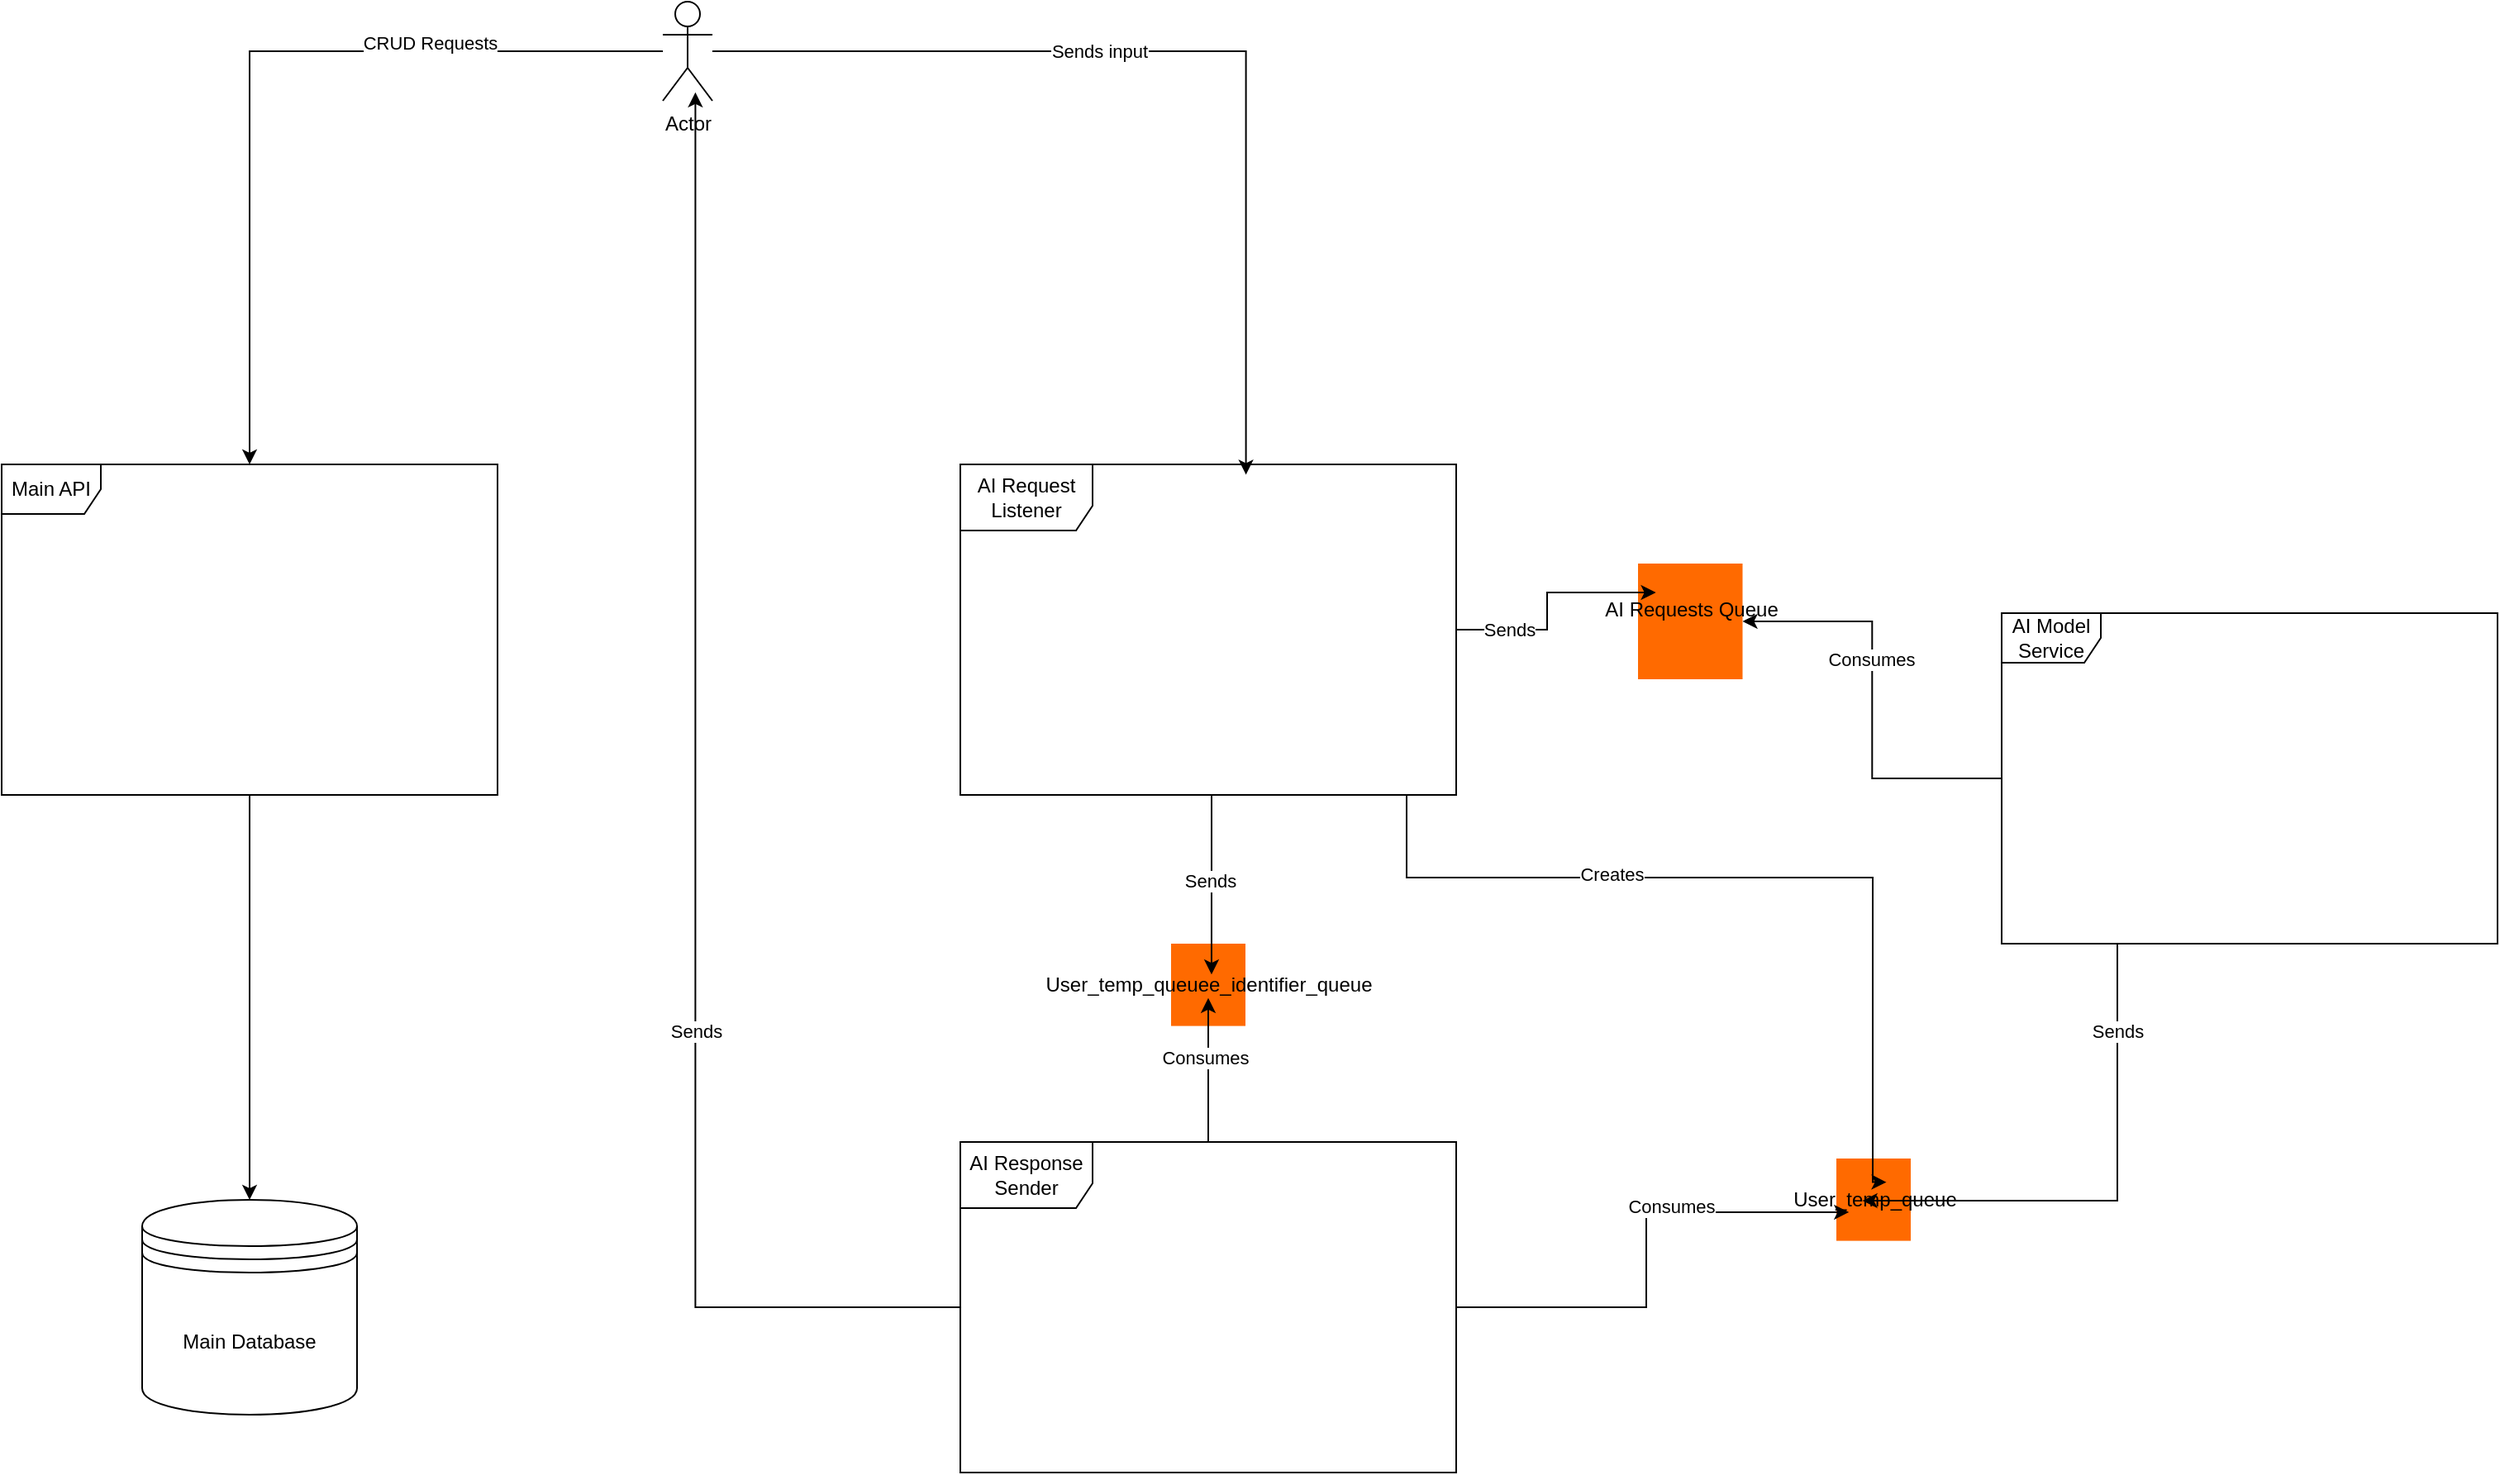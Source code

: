 <mxfile version="26.2.8">
  <diagram name="Сторінка-1" id="XNulMYLhtcbOYDfFZXsu">
    <mxGraphModel dx="1783" dy="931" grid="1" gridSize="10" guides="1" tooltips="1" connect="1" arrows="1" fold="1" page="1" pageScale="1" pageWidth="827" pageHeight="1169" math="0" shadow="0">
      <root>
        <mxCell id="0" />
        <mxCell id="1" parent="0" />
        <mxCell id="lepU7hrWr_92_5xSH01T-1" value="Main Database" style="shape=datastore;whiteSpace=wrap;html=1;" parent="1" vertex="1">
          <mxGeometry x="145" y="755" width="130" height="130" as="geometry" />
        </mxCell>
        <mxCell id="L38A_jF9HhfVVOlinVo5-14" style="edgeStyle=orthogonalEdgeStyle;rounded=0;orthogonalLoop=1;jettySize=auto;html=1;" edge="1" parent="1" source="L38A_jF9HhfVVOlinVo5-2" target="lepU7hrWr_92_5xSH01T-1">
          <mxGeometry relative="1" as="geometry" />
        </mxCell>
        <mxCell id="L38A_jF9HhfVVOlinVo5-2" value="Main API" style="shape=umlFrame;whiteSpace=wrap;html=1;pointerEvents=0;" vertex="1" parent="1">
          <mxGeometry x="60" y="310" width="300" height="200" as="geometry" />
        </mxCell>
        <mxCell id="L38A_jF9HhfVVOlinVo5-3" value="AI Request Listener" style="shape=umlFrame;whiteSpace=wrap;html=1;pointerEvents=0;width=80;height=40;" vertex="1" parent="1">
          <mxGeometry x="640" y="310" width="300" height="200" as="geometry" />
        </mxCell>
        <mxCell id="L38A_jF9HhfVVOlinVo5-4" value="AI Response Sender" style="shape=umlFrame;whiteSpace=wrap;html=1;pointerEvents=0;width=80;height=40;" vertex="1" parent="1">
          <mxGeometry x="640" y="720" width="300" height="200" as="geometry" />
        </mxCell>
        <mxCell id="L38A_jF9HhfVVOlinVo5-42" style="edgeStyle=orthogonalEdgeStyle;rounded=0;orthogonalLoop=1;jettySize=auto;html=1;" edge="1" parent="1" source="L38A_jF9HhfVVOlinVo5-5" target="L38A_jF9HhfVVOlinVo5-22">
          <mxGeometry relative="1" as="geometry" />
        </mxCell>
        <mxCell id="L38A_jF9HhfVVOlinVo5-43" value="Consumes" style="edgeLabel;html=1;align=center;verticalAlign=middle;resizable=0;points=[];" vertex="1" connectable="0" parent="L38A_jF9HhfVVOlinVo5-42">
          <mxGeometry x="0.197" y="1" relative="1" as="geometry">
            <mxPoint as="offset" />
          </mxGeometry>
        </mxCell>
        <mxCell id="L38A_jF9HhfVVOlinVo5-5" value="AI Model Service" style="shape=umlFrame;whiteSpace=wrap;html=1;pointerEvents=0;" vertex="1" parent="1">
          <mxGeometry x="1270" y="400" width="300" height="200" as="geometry" />
        </mxCell>
        <mxCell id="L38A_jF9HhfVVOlinVo5-13" style="edgeStyle=orthogonalEdgeStyle;rounded=0;orthogonalLoop=1;jettySize=auto;html=1;" edge="1" parent="1" source="L38A_jF9HhfVVOlinVo5-8" target="L38A_jF9HhfVVOlinVo5-2">
          <mxGeometry relative="1" as="geometry" />
        </mxCell>
        <mxCell id="L38A_jF9HhfVVOlinVo5-19" value="CRUD Requests" style="edgeLabel;html=1;align=center;verticalAlign=middle;resizable=0;points=[];" vertex="1" connectable="0" parent="L38A_jF9HhfVVOlinVo5-13">
          <mxGeometry x="-0.43" y="-5" relative="1" as="geometry">
            <mxPoint x="1" as="offset" />
          </mxGeometry>
        </mxCell>
        <mxCell id="L38A_jF9HhfVVOlinVo5-8" value="Actor" style="shape=umlActor;verticalLabelPosition=bottom;verticalAlign=top;html=1;" vertex="1" parent="1">
          <mxGeometry x="460" y="30" width="30" height="60" as="geometry" />
        </mxCell>
        <mxCell id="L38A_jF9HhfVVOlinVo5-15" style="edgeStyle=orthogonalEdgeStyle;rounded=0;orthogonalLoop=1;jettySize=auto;html=1;entryX=0.576;entryY=0.031;entryDx=0;entryDy=0;entryPerimeter=0;" edge="1" parent="1" source="L38A_jF9HhfVVOlinVo5-8" target="L38A_jF9HhfVVOlinVo5-3">
          <mxGeometry relative="1" as="geometry" />
        </mxCell>
        <mxCell id="L38A_jF9HhfVVOlinVo5-20" value="Sends input" style="edgeLabel;html=1;align=center;verticalAlign=middle;resizable=0;points=[];" vertex="1" connectable="0" parent="L38A_jF9HhfVVOlinVo5-15">
          <mxGeometry x="-0.193" relative="1" as="geometry">
            <mxPoint as="offset" />
          </mxGeometry>
        </mxCell>
        <mxCell id="L38A_jF9HhfVVOlinVo5-18" style="edgeStyle=orthogonalEdgeStyle;rounded=0;orthogonalLoop=1;jettySize=auto;html=1;entryX=0.657;entryY=0.915;entryDx=0;entryDy=0;entryPerimeter=0;" edge="1" parent="1" source="L38A_jF9HhfVVOlinVo5-4" target="L38A_jF9HhfVVOlinVo5-8">
          <mxGeometry relative="1" as="geometry" />
        </mxCell>
        <mxCell id="L38A_jF9HhfVVOlinVo5-49" value="Sends" style="edgeLabel;html=1;align=center;verticalAlign=middle;resizable=0;points=[];" vertex="1" connectable="0" parent="L38A_jF9HhfVVOlinVo5-18">
          <mxGeometry x="-0.269" relative="1" as="geometry">
            <mxPoint as="offset" />
          </mxGeometry>
        </mxCell>
        <mxCell id="L38A_jF9HhfVVOlinVo5-22" value="AI Requests Queue&lt;div&gt;&lt;br&gt;&lt;/div&gt;" style="points=[];aspect=fixed;html=1;align=center;shadow=0;dashed=0;fillColor=#FF6A00;strokeColor=none;shape=mxgraph.alibaba_cloud.mq_message_queue;" vertex="1" parent="1">
          <mxGeometry x="1050" y="370" width="63.25" height="70" as="geometry" />
        </mxCell>
        <mxCell id="L38A_jF9HhfVVOlinVo5-23" value="User_temp_queuee_identifier_queue" style="points=[];aspect=fixed;html=1;align=center;shadow=0;dashed=0;fillColor=#FF6A00;strokeColor=none;shape=mxgraph.alibaba_cloud.mq_message_queue;" vertex="1" parent="1">
          <mxGeometry x="767.5" y="600" width="45" height="49.8" as="geometry" />
        </mxCell>
        <mxCell id="L38A_jF9HhfVVOlinVo5-24" value="User_temp_queue" style="points=[];aspect=fixed;html=1;align=center;shadow=0;dashed=0;fillColor=#FF6A00;strokeColor=none;shape=mxgraph.alibaba_cloud.mq_message_queue;" vertex="1" parent="1">
          <mxGeometry x="1170" y="730" width="45" height="49.8" as="geometry" />
        </mxCell>
        <mxCell id="L38A_jF9HhfVVOlinVo5-27" style="edgeStyle=orthogonalEdgeStyle;rounded=0;orthogonalLoop=1;jettySize=auto;html=1;entryX=0.171;entryY=0.25;entryDx=0;entryDy=0;entryPerimeter=0;" edge="1" parent="1" source="L38A_jF9HhfVVOlinVo5-3" target="L38A_jF9HhfVVOlinVo5-22">
          <mxGeometry relative="1" as="geometry" />
        </mxCell>
        <mxCell id="L38A_jF9HhfVVOlinVo5-40" value="Sends" style="edgeLabel;html=1;align=center;verticalAlign=middle;resizable=0;points=[];" vertex="1" connectable="0" parent="L38A_jF9HhfVVOlinVo5-27">
          <mxGeometry x="-0.279" relative="1" as="geometry">
            <mxPoint x="-20" as="offset" />
          </mxGeometry>
        </mxCell>
        <mxCell id="L38A_jF9HhfVVOlinVo5-28" style="edgeStyle=orthogonalEdgeStyle;rounded=0;orthogonalLoop=1;jettySize=auto;html=1;entryX=0.544;entryY=0.374;entryDx=0;entryDy=0;entryPerimeter=0;" edge="1" parent="1" source="L38A_jF9HhfVVOlinVo5-3" target="L38A_jF9HhfVVOlinVo5-23">
          <mxGeometry relative="1" as="geometry">
            <Array as="points">
              <mxPoint x="792" y="530" />
              <mxPoint x="792" y="530" />
            </Array>
          </mxGeometry>
        </mxCell>
        <mxCell id="L38A_jF9HhfVVOlinVo5-44" value="Sends" style="edgeLabel;html=1;align=center;verticalAlign=middle;resizable=0;points=[];" vertex="1" connectable="0" parent="L38A_jF9HhfVVOlinVo5-28">
          <mxGeometry x="-0.039" y="-1" relative="1" as="geometry">
            <mxPoint as="offset" />
          </mxGeometry>
        </mxCell>
        <mxCell id="L38A_jF9HhfVVOlinVo5-31" style="edgeStyle=orthogonalEdgeStyle;rounded=0;orthogonalLoop=1;jettySize=auto;html=1;entryX=0.351;entryY=0.513;entryDx=0;entryDy=0;entryPerimeter=0;" edge="1" parent="1" source="L38A_jF9HhfVVOlinVo5-5" target="L38A_jF9HhfVVOlinVo5-24">
          <mxGeometry relative="1" as="geometry">
            <Array as="points">
              <mxPoint x="1340" y="755" />
            </Array>
          </mxGeometry>
        </mxCell>
        <mxCell id="L38A_jF9HhfVVOlinVo5-41" value="Sends" style="edgeLabel;html=1;align=center;verticalAlign=middle;resizable=0;points=[];" vertex="1" connectable="0" parent="L38A_jF9HhfVVOlinVo5-31">
          <mxGeometry x="-0.66" relative="1" as="geometry">
            <mxPoint as="offset" />
          </mxGeometry>
        </mxCell>
        <mxCell id="L38A_jF9HhfVVOlinVo5-38" style="edgeStyle=orthogonalEdgeStyle;rounded=0;orthogonalLoop=1;jettySize=auto;html=1;entryX=0.673;entryY=0.288;entryDx=0;entryDy=0;entryPerimeter=0;" edge="1" parent="1" source="L38A_jF9HhfVVOlinVo5-3" target="L38A_jF9HhfVVOlinVo5-24">
          <mxGeometry relative="1" as="geometry">
            <Array as="points">
              <mxPoint x="910" y="560" />
              <mxPoint x="1192" y="560" />
              <mxPoint x="1192" y="744" />
            </Array>
          </mxGeometry>
        </mxCell>
        <mxCell id="L38A_jF9HhfVVOlinVo5-39" value="Creates" style="edgeLabel;html=1;align=center;verticalAlign=middle;resizable=0;points=[];" vertex="1" connectable="0" parent="L38A_jF9HhfVVOlinVo5-38">
          <mxGeometry x="-0.337" y="2" relative="1" as="geometry">
            <mxPoint as="offset" />
          </mxGeometry>
        </mxCell>
        <mxCell id="L38A_jF9HhfVVOlinVo5-45" style="edgeStyle=orthogonalEdgeStyle;rounded=0;orthogonalLoop=1;jettySize=auto;html=1;entryX=0.5;entryY=0.661;entryDx=0;entryDy=0;entryPerimeter=0;" edge="1" parent="1" source="L38A_jF9HhfVVOlinVo5-4" target="L38A_jF9HhfVVOlinVo5-23">
          <mxGeometry relative="1" as="geometry" />
        </mxCell>
        <mxCell id="L38A_jF9HhfVVOlinVo5-46" value="Consumes" style="edgeLabel;html=1;align=center;verticalAlign=middle;resizable=0;points=[];" vertex="1" connectable="0" parent="L38A_jF9HhfVVOlinVo5-45">
          <mxGeometry x="0.167" y="2" relative="1" as="geometry">
            <mxPoint as="offset" />
          </mxGeometry>
        </mxCell>
        <mxCell id="L38A_jF9HhfVVOlinVo5-47" style="edgeStyle=orthogonalEdgeStyle;rounded=0;orthogonalLoop=1;jettySize=auto;html=1;entryX=0.17;entryY=0.652;entryDx=0;entryDy=0;entryPerimeter=0;" edge="1" parent="1" source="L38A_jF9HhfVVOlinVo5-4" target="L38A_jF9HhfVVOlinVo5-24">
          <mxGeometry relative="1" as="geometry" />
        </mxCell>
        <mxCell id="L38A_jF9HhfVVOlinVo5-48" value="Consumes" style="edgeLabel;html=1;align=center;verticalAlign=middle;resizable=0;points=[];" vertex="1" connectable="0" parent="L38A_jF9HhfVVOlinVo5-47">
          <mxGeometry x="0.267" y="4" relative="1" as="geometry">
            <mxPoint as="offset" />
          </mxGeometry>
        </mxCell>
      </root>
    </mxGraphModel>
  </diagram>
</mxfile>
